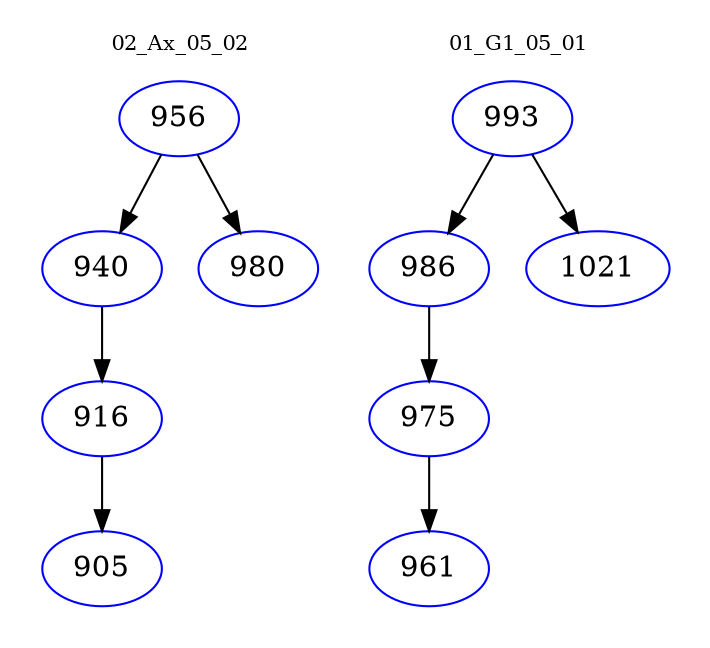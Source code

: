 digraph{
subgraph cluster_0 {
color = white
label = "02_Ax_05_02";
fontsize=10;
T0_956 [label="956", color="blue"]
T0_956 -> T0_940 [color="black"]
T0_940 [label="940", color="blue"]
T0_940 -> T0_916 [color="black"]
T0_916 [label="916", color="blue"]
T0_916 -> T0_905 [color="black"]
T0_905 [label="905", color="blue"]
T0_956 -> T0_980 [color="black"]
T0_980 [label="980", color="blue"]
}
subgraph cluster_1 {
color = white
label = "01_G1_05_01";
fontsize=10;
T1_993 [label="993", color="blue"]
T1_993 -> T1_986 [color="black"]
T1_986 [label="986", color="blue"]
T1_986 -> T1_975 [color="black"]
T1_975 [label="975", color="blue"]
T1_975 -> T1_961 [color="black"]
T1_961 [label="961", color="blue"]
T1_993 -> T1_1021 [color="black"]
T1_1021 [label="1021", color="blue"]
}
}
